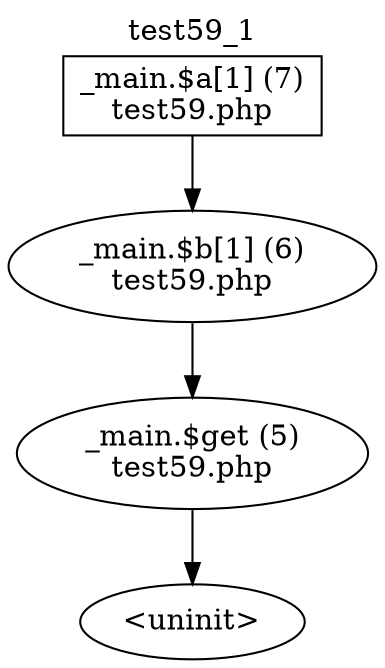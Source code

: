 digraph cfg {
  label="test59_1";
  labelloc=t;
  n1 [shape=box, label="_main.$a[1] (7)\ntest59.php"];
  n2 [shape=ellipse, label="_main.$b[1] (6)\ntest59.php"];
  n3 [shape=ellipse, label="_main.$get (5)\ntest59.php"];
  n4 [shape=ellipse, label="<uninit>"];
  n1 -> n2;
  n2 -> n3;
  n3 -> n4;
}
